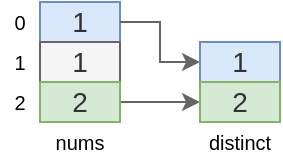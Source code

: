 <mxfile version="26.0.9" pages="5">
  <diagram name="1_1" id="raGk_D8FTLXwgUmbc4jt">
    <mxGraphModel dx="318" dy="492" grid="1" gridSize="10" guides="1" tooltips="1" connect="1" arrows="1" fold="1" page="1" pageScale="1" pageWidth="220" pageHeight="160" math="0" shadow="0">
      <root>
        <mxCell id="0" />
        <mxCell id="1" parent="0" />
        <mxCell id="9O1mxxfFyx1soMVcyxZJ-12" value="nums" style="text;html=1;align=center;verticalAlign=middle;whiteSpace=wrap;rounded=0;fontSize=10;" parent="1" vertex="1">
          <mxGeometry x="60" y="100" width="40" height="20" as="geometry" />
        </mxCell>
        <mxCell id="9O1mxxfFyx1soMVcyxZJ-17" value="1" style="text;html=1;align=center;verticalAlign=middle;whiteSpace=wrap;rounded=0;fillColor=#dae8fc;strokeColor=#6c8ebf;fontSize=14;fontColor=#333333;" parent="1" vertex="1">
          <mxGeometry x="60" y="40" width="40" height="20" as="geometry" />
        </mxCell>
        <mxCell id="U2DqZoEg6OzWdNZ3DN0K-9" style="edgeStyle=orthogonalEdgeStyle;rounded=0;orthogonalLoop=1;jettySize=auto;html=1;exitX=1;exitY=0.5;exitDx=0;exitDy=0;entryX=0;entryY=0.5;entryDx=0;entryDy=0;fillColor=#f5f5f5;strokeColor=#666666;" edge="1" parent="1" source="9O1mxxfFyx1soMVcyxZJ-17" target="U2DqZoEg6OzWdNZ3DN0K-3">
          <mxGeometry relative="1" as="geometry" />
        </mxCell>
        <mxCell id="U8iKYlKsDPHqWJgURIjQ-1" value="1" style="text;html=1;align=center;verticalAlign=middle;whiteSpace=wrap;rounded=0;fillColor=#f5f5f5;strokeColor=#666666;fontSize=14;fontColor=#333333;" vertex="1" parent="1">
          <mxGeometry x="60" y="60" width="40" height="20" as="geometry" />
        </mxCell>
        <mxCell id="U2DqZoEg6OzWdNZ3DN0K-10" style="edgeStyle=orthogonalEdgeStyle;rounded=0;orthogonalLoop=1;jettySize=auto;html=1;exitX=1;exitY=0.5;exitDx=0;exitDy=0;entryX=0;entryY=0.5;entryDx=0;entryDy=0;fillColor=#f5f5f5;strokeColor=#666666;" edge="1" parent="1" source="U8iKYlKsDPHqWJgURIjQ-2" target="U2DqZoEg6OzWdNZ3DN0K-4">
          <mxGeometry relative="1" as="geometry" />
        </mxCell>
        <mxCell id="U8iKYlKsDPHqWJgURIjQ-2" value="2" style="text;html=1;align=center;verticalAlign=middle;whiteSpace=wrap;rounded=0;fillColor=#d5e8d4;strokeColor=#82b366;fontSize=14;fontColor=#333333;" vertex="1" parent="1">
          <mxGeometry x="60" y="80" width="40" height="20" as="geometry" />
        </mxCell>
        <mxCell id="U8iKYlKsDPHqWJgURIjQ-8" value="0" style="text;html=1;align=center;verticalAlign=middle;whiteSpace=wrap;rounded=0;fontSize=10;" vertex="1" parent="1">
          <mxGeometry x="40" y="40" width="20" height="20" as="geometry" />
        </mxCell>
        <mxCell id="U8iKYlKsDPHqWJgURIjQ-9" value="1" style="text;html=1;align=center;verticalAlign=middle;whiteSpace=wrap;rounded=0;fontSize=10;" vertex="1" parent="1">
          <mxGeometry x="40" y="60" width="20" height="20" as="geometry" />
        </mxCell>
        <mxCell id="U8iKYlKsDPHqWJgURIjQ-10" value="2" style="text;html=1;align=center;verticalAlign=middle;whiteSpace=wrap;rounded=0;fontSize=10;" vertex="1" parent="1">
          <mxGeometry x="40" y="80" width="20" height="20" as="geometry" />
        </mxCell>
        <mxCell id="U2DqZoEg6OzWdNZ3DN0K-1" value="distinct" style="text;html=1;align=center;verticalAlign=middle;whiteSpace=wrap;rounded=0;fontSize=10;" vertex="1" parent="1">
          <mxGeometry x="140" y="100" width="40" height="20" as="geometry" />
        </mxCell>
        <mxCell id="U2DqZoEg6OzWdNZ3DN0K-3" value="1" style="text;html=1;align=center;verticalAlign=middle;whiteSpace=wrap;rounded=0;fillColor=#dae8fc;strokeColor=#6c8ebf;fontSize=14;fontColor=#333333;" vertex="1" parent="1">
          <mxGeometry x="140" y="60" width="40" height="20" as="geometry" />
        </mxCell>
        <mxCell id="U2DqZoEg6OzWdNZ3DN0K-4" value="2" style="text;html=1;align=center;verticalAlign=middle;whiteSpace=wrap;rounded=0;fillColor=#d5e8d4;strokeColor=#82b366;fontSize=14;fontColor=#333333;" vertex="1" parent="1">
          <mxGeometry x="140" y="80" width="40" height="20" as="geometry" />
        </mxCell>
      </root>
    </mxGraphModel>
  </diagram>
  <diagram name="1_2" id="F_DiLJXj3m44FTgUOlJh">
    <mxGraphModel dx="378" dy="586" grid="1" gridSize="10" guides="1" tooltips="1" connect="1" arrows="1" fold="1" page="1" pageScale="1" pageWidth="220" pageHeight="160" math="0" shadow="0">
      <root>
        <mxCell id="Ru-054mqJp9luutXKEK4-0" />
        <mxCell id="Ru-054mqJp9luutXKEK4-1" parent="Ru-054mqJp9luutXKEK4-0" />
        <mxCell id="Ru-054mqJp9luutXKEK4-2" value="nums" style="text;html=1;align=center;verticalAlign=middle;whiteSpace=wrap;rounded=0;fontSize=10;" vertex="1" parent="Ru-054mqJp9luutXKEK4-1">
          <mxGeometry x="140" y="100" width="40" height="20" as="geometry" />
        </mxCell>
        <mxCell id="Ru-054mqJp9luutXKEK4-3" value="1" style="text;html=1;align=center;verticalAlign=middle;whiteSpace=wrap;rounded=0;fillColor=#dae8fc;strokeColor=#6c8ebf;fontSize=14;fontColor=#333333;" vertex="1" parent="Ru-054mqJp9luutXKEK4-1">
          <mxGeometry x="140" y="40" width="40" height="20" as="geometry" />
        </mxCell>
        <mxCell id="Ru-054mqJp9luutXKEK4-5" value="2" style="text;html=1;align=center;verticalAlign=middle;whiteSpace=wrap;rounded=0;fillColor=#d5e8d4;strokeColor=#82b366;fontSize=14;fontColor=#333333;" vertex="1" parent="Ru-054mqJp9luutXKEK4-1">
          <mxGeometry x="140" y="60" width="40" height="20" as="geometry" />
        </mxCell>
        <mxCell id="Ru-054mqJp9luutXKEK4-7" value="2" style="text;html=1;align=center;verticalAlign=middle;whiteSpace=wrap;rounded=0;fillColor=#f5f5f5;strokeColor=#666666;fontSize=14;fontColor=#333333;" vertex="1" parent="Ru-054mqJp9luutXKEK4-1">
          <mxGeometry x="140" y="80" width="40" height="20" as="geometry" />
        </mxCell>
        <mxCell id="Ru-054mqJp9luutXKEK4-8" value="0" style="text;html=1;align=center;verticalAlign=middle;whiteSpace=wrap;rounded=0;fontSize=10;" vertex="1" parent="Ru-054mqJp9luutXKEK4-1">
          <mxGeometry x="120" y="40" width="20" height="20" as="geometry" />
        </mxCell>
        <mxCell id="Ru-054mqJp9luutXKEK4-9" value="1" style="text;html=1;align=center;verticalAlign=middle;whiteSpace=wrap;rounded=0;fontSize=10;" vertex="1" parent="Ru-054mqJp9luutXKEK4-1">
          <mxGeometry x="120" y="60" width="20" height="20" as="geometry" />
        </mxCell>
        <mxCell id="Ru-054mqJp9luutXKEK4-10" value="2" style="text;html=1;align=center;verticalAlign=middle;whiteSpace=wrap;rounded=0;fontSize=10;" vertex="1" parent="Ru-054mqJp9luutXKEK4-1">
          <mxGeometry x="120" y="80" width="20" height="20" as="geometry" />
        </mxCell>
        <mxCell id="Ru-054mqJp9luutXKEK4-11" value="distinct" style="text;html=1;align=center;verticalAlign=middle;whiteSpace=wrap;rounded=0;fontSize=10;" vertex="1" parent="Ru-054mqJp9luutXKEK4-1">
          <mxGeometry x="40" y="100" width="40" height="20" as="geometry" />
        </mxCell>
        <mxCell id="ar_ecOw89UwBtmASmxqI-0" style="edgeStyle=orthogonalEdgeStyle;rounded=0;orthogonalLoop=1;jettySize=auto;html=1;exitX=1;exitY=0.5;exitDx=0;exitDy=0;entryX=0;entryY=0.5;entryDx=0;entryDy=0;fillColor=#f5f5f5;strokeColor=#666666;" edge="1" parent="Ru-054mqJp9luutXKEK4-1" source="Ru-054mqJp9luutXKEK4-12" target="Ru-054mqJp9luutXKEK4-3">
          <mxGeometry relative="1" as="geometry" />
        </mxCell>
        <mxCell id="Ru-054mqJp9luutXKEK4-12" value="1" style="text;html=1;align=center;verticalAlign=middle;whiteSpace=wrap;rounded=0;fillColor=#dae8fc;strokeColor=#6c8ebf;fontSize=14;fontColor=#333333;" vertex="1" parent="Ru-054mqJp9luutXKEK4-1">
          <mxGeometry x="40" y="60" width="40" height="20" as="geometry" />
        </mxCell>
        <mxCell id="ar_ecOw89UwBtmASmxqI-1" style="edgeStyle=orthogonalEdgeStyle;rounded=0;orthogonalLoop=1;jettySize=auto;html=1;exitX=1;exitY=0.5;exitDx=0;exitDy=0;entryX=0;entryY=0.5;entryDx=0;entryDy=0;fillColor=#f5f5f5;strokeColor=#666666;" edge="1" parent="Ru-054mqJp9luutXKEK4-1" source="Ru-054mqJp9luutXKEK4-13" target="Ru-054mqJp9luutXKEK4-5">
          <mxGeometry relative="1" as="geometry">
            <Array as="points">
              <mxPoint x="120" y="90" />
              <mxPoint x="120" y="70" />
            </Array>
          </mxGeometry>
        </mxCell>
        <mxCell id="Ru-054mqJp9luutXKEK4-13" value="2" style="text;html=1;align=center;verticalAlign=middle;whiteSpace=wrap;rounded=0;fillColor=#d5e8d4;strokeColor=#82b366;fontSize=14;fontColor=#333333;" vertex="1" parent="Ru-054mqJp9luutXKEK4-1">
          <mxGeometry x="40" y="80" width="40" height="20" as="geometry" />
        </mxCell>
      </root>
    </mxGraphModel>
  </diagram>
  <diagram name="2_1" id="dBrec55Gv8xQNl8w6fJL">
    <mxGraphModel dx="479" dy="602" grid="1" gridSize="10" guides="1" tooltips="1" connect="1" arrows="1" fold="1" page="1" pageScale="1" pageWidth="300" pageHeight="180" math="0" shadow="0">
      <root>
        <mxCell id="Zsnaos3-nTfwneWZ6p7I-0" />
        <mxCell id="Zsnaos3-nTfwneWZ6p7I-1" parent="Zsnaos3-nTfwneWZ6p7I-0" />
        <mxCell id="-kUaC_Pvek_3Fj-TUdSX-2" style="edgeStyle=orthogonalEdgeStyle;rounded=0;orthogonalLoop=1;jettySize=auto;html=1;exitX=0.5;exitY=0;exitDx=0;exitDy=0;entryX=0;entryY=0.5;entryDx=0;entryDy=0;fillColor=#f5f5f5;strokeColor=#666666;" edge="1" parent="Zsnaos3-nTfwneWZ6p7I-1" source="Zsnaos3-nTfwneWZ6p7I-10" target="Zsnaos3-nTfwneWZ6p7I-4">
          <mxGeometry relative="1" as="geometry" />
        </mxCell>
        <mxCell id="Zsnaos3-nTfwneWZ6p7I-2" value="nums" style="text;html=1;align=center;verticalAlign=middle;whiteSpace=wrap;rounded=0;fontSize=10;" vertex="1" parent="Zsnaos3-nTfwneWZ6p7I-1">
          <mxGeometry x="200" y="120" width="40" height="20" as="geometry" />
        </mxCell>
        <mxCell id="Zsnaos3-nTfwneWZ6p7I-3" value="1" style="text;html=1;align=center;verticalAlign=middle;whiteSpace=wrap;rounded=0;fillColor=#d5e8d4;strokeColor=#82b366;fontSize=14;fontColor=#333333;" vertex="1" parent="Zsnaos3-nTfwneWZ6p7I-1">
          <mxGeometry x="200" y="60" width="40" height="20" as="geometry" />
        </mxCell>
        <mxCell id="Mcml537mHAAAvBj1suol-3" value="&lt;font style=&quot;font-size: 10px;&quot;&gt;==,&lt;/font&gt;&lt;div&gt;&lt;font style=&quot;font-size: 10px;&quot;&gt;skip&lt;/font&gt;&lt;/div&gt;" style="edgeStyle=orthogonalEdgeStyle;rounded=0;orthogonalLoop=1;jettySize=auto;html=1;exitX=1;exitY=0.5;exitDx=0;exitDy=0;entryX=1;entryY=0.5;entryDx=0;entryDy=0;fillColor=#dae8fc;strokeColor=#6c8ebf;" edge="1" parent="Zsnaos3-nTfwneWZ6p7I-1" source="Zsnaos3-nTfwneWZ6p7I-4" target="Zsnaos3-nTfwneWZ6p7I-3">
          <mxGeometry relative="1" as="geometry">
            <Array as="points">
              <mxPoint x="260" y="90" />
              <mxPoint x="260" y="70" />
            </Array>
          </mxGeometry>
        </mxCell>
        <mxCell id="Zsnaos3-nTfwneWZ6p7I-4" value="1" style="text;html=1;align=center;verticalAlign=middle;whiteSpace=wrap;rounded=0;fillColor=#dae8fc;strokeColor=#6c8ebf;fontSize=14;fontColor=#333333;" vertex="1" parent="Zsnaos3-nTfwneWZ6p7I-1">
          <mxGeometry x="200" y="80" width="40" height="20" as="geometry" />
        </mxCell>
        <mxCell id="Zsnaos3-nTfwneWZ6p7I-5" value="2" style="text;html=1;align=center;verticalAlign=middle;whiteSpace=wrap;rounded=0;fillColor=#f5f5f5;strokeColor=#666666;fontSize=14;fontColor=#333333;" vertex="1" parent="Zsnaos3-nTfwneWZ6p7I-1">
          <mxGeometry x="200" y="100" width="40" height="20" as="geometry" />
        </mxCell>
        <mxCell id="Zsnaos3-nTfwneWZ6p7I-6" value="0" style="text;html=1;align=center;verticalAlign=middle;whiteSpace=wrap;rounded=0;fontSize=10;" vertex="1" parent="Zsnaos3-nTfwneWZ6p7I-1">
          <mxGeometry x="180" y="60" width="20" height="20" as="geometry" />
        </mxCell>
        <mxCell id="Zsnaos3-nTfwneWZ6p7I-7" value="1" style="text;html=1;align=center;verticalAlign=middle;whiteSpace=wrap;rounded=0;fontSize=10;" vertex="1" parent="Zsnaos3-nTfwneWZ6p7I-1">
          <mxGeometry x="180" y="80" width="20" height="20" as="geometry" />
        </mxCell>
        <mxCell id="Zsnaos3-nTfwneWZ6p7I-8" value="2" style="text;html=1;align=center;verticalAlign=middle;whiteSpace=wrap;rounded=0;fontSize=10;" vertex="1" parent="Zsnaos3-nTfwneWZ6p7I-1">
          <mxGeometry x="180" y="100" width="20" height="20" as="geometry" />
        </mxCell>
        <mxCell id="Zsnaos3-nTfwneWZ6p7I-9" value="1" style="text;html=1;align=center;verticalAlign=middle;whiteSpace=wrap;rounded=0;fillColor=#f5f5f5;strokeColor=#666666;fontSize=14;fontColor=#333333;" vertex="1" parent="Zsnaos3-nTfwneWZ6p7I-1">
          <mxGeometry x="40" y="60" width="40" height="40" as="geometry" />
        </mxCell>
        <mxCell id="Zsnaos3-nTfwneWZ6p7I-10" value="1" style="text;html=1;align=center;verticalAlign=middle;whiteSpace=wrap;rounded=0;fillColor=#f5f5f5;strokeColor=#666666;fontSize=14;fontColor=#333333;" vertex="1" parent="Zsnaos3-nTfwneWZ6p7I-1">
          <mxGeometry x="120" y="60" width="40" height="40" as="geometry" />
        </mxCell>
        <mxCell id="Zsnaos3-nTfwneWZ6p7I-11" value="start" style="text;html=1;align=center;verticalAlign=middle;whiteSpace=wrap;rounded=0;fontSize=10;" vertex="1" parent="Zsnaos3-nTfwneWZ6p7I-1">
          <mxGeometry x="40" y="100" width="40" height="20" as="geometry" />
        </mxCell>
        <mxCell id="Zsnaos3-nTfwneWZ6p7I-12" value="end" style="text;html=1;align=center;verticalAlign=middle;whiteSpace=wrap;rounded=0;fontSize=10;" vertex="1" parent="Zsnaos3-nTfwneWZ6p7I-1">
          <mxGeometry x="120" y="100" width="40" height="20" as="geometry" />
        </mxCell>
      </root>
    </mxGraphModel>
  </diagram>
  <diagram name="2_2" id="5xuRvsxdssXQhwJCwyf7">
    <mxGraphModel dx="402" dy="506" grid="1" gridSize="10" guides="1" tooltips="1" connect="1" arrows="1" fold="1" page="1" pageScale="1" pageWidth="300" pageHeight="180" math="0" shadow="0">
      <root>
        <mxCell id="irbx7j6bEJsAHRpfBaL--0" />
        <mxCell id="irbx7j6bEJsAHRpfBaL--1" parent="irbx7j6bEJsAHRpfBaL--0" />
        <mxCell id="irbx7j6bEJsAHRpfBaL--2" style="edgeStyle=orthogonalEdgeStyle;rounded=0;orthogonalLoop=1;jettySize=auto;html=1;exitX=0.5;exitY=0;exitDx=0;exitDy=0;entryX=1;entryY=0.5;entryDx=0;entryDy=0;fillColor=#ffe6cc;strokeColor=#d79b00;" edge="1" parent="irbx7j6bEJsAHRpfBaL--1" source="irbx7j6bEJsAHRpfBaL--12" target="irbx7j6bEJsAHRpfBaL--10">
          <mxGeometry relative="1" as="geometry">
            <Array as="points">
              <mxPoint x="140" y="40" />
              <mxPoint x="180" y="40" />
              <mxPoint x="180" y="110" />
            </Array>
          </mxGeometry>
        </mxCell>
        <mxCell id="irbx7j6bEJsAHRpfBaL--3" value="nums" style="text;html=1;align=center;verticalAlign=middle;whiteSpace=wrap;rounded=0;fontSize=10;" vertex="1" parent="irbx7j6bEJsAHRpfBaL--1">
          <mxGeometry x="200" y="120" width="40" height="20" as="geometry" />
        </mxCell>
        <mxCell id="irbx7j6bEJsAHRpfBaL--4" value="1" style="text;html=1;align=center;verticalAlign=middle;whiteSpace=wrap;rounded=0;fillColor=#f5f5f5;strokeColor=#666666;fontSize=14;fontColor=#333333;" vertex="1" parent="irbx7j6bEJsAHRpfBaL--1">
          <mxGeometry x="200" y="60" width="40" height="20" as="geometry" />
        </mxCell>
        <mxCell id="irbx7j6bEJsAHRpfBaL--5" value="&lt;font style=&quot;font-size: 10px;&quot;&gt;!=,&lt;/font&gt;&lt;div&gt;&lt;font style=&quot;font-size: 10px;&quot;&gt;assign&lt;/font&gt;&lt;/div&gt;" style="edgeStyle=orthogonalEdgeStyle;rounded=0;orthogonalLoop=1;jettySize=auto;html=1;exitX=1;exitY=0.5;exitDx=0;exitDy=0;entryX=1;entryY=0.5;entryDx=0;entryDy=0;fillColor=#dae8fc;strokeColor=#6c8ebf;" edge="1" parent="irbx7j6bEJsAHRpfBaL--1" source="irbx7j6bEJsAHRpfBaL--7" target="irbx7j6bEJsAHRpfBaL--6">
          <mxGeometry x="-0.333" relative="1" as="geometry">
            <Array as="points">
              <mxPoint x="260" y="110" />
              <mxPoint x="260" y="90" />
            </Array>
            <mxPoint as="offset" />
          </mxGeometry>
        </mxCell>
        <mxCell id="irbx7j6bEJsAHRpfBaL--6" value="1" style="text;html=1;align=center;verticalAlign=middle;whiteSpace=wrap;rounded=0;fillColor=#d5e8d4;strokeColor=#82b366;fontSize=14;fontColor=#333333;" vertex="1" parent="irbx7j6bEJsAHRpfBaL--1">
          <mxGeometry x="200" y="80" width="40" height="20" as="geometry" />
        </mxCell>
        <mxCell id="irbx7j6bEJsAHRpfBaL--7" value="2" style="text;html=1;align=center;verticalAlign=middle;whiteSpace=wrap;rounded=0;fillColor=#dae8fc;strokeColor=#6c8ebf;fontSize=14;fontColor=#333333;" vertex="1" parent="irbx7j6bEJsAHRpfBaL--1">
          <mxGeometry x="200" y="100" width="40" height="20" as="geometry" />
        </mxCell>
        <mxCell id="irbx7j6bEJsAHRpfBaL--8" value="0" style="text;html=1;align=center;verticalAlign=middle;whiteSpace=wrap;rounded=0;fontSize=10;" vertex="1" parent="irbx7j6bEJsAHRpfBaL--1">
          <mxGeometry x="180" y="60" width="20" height="20" as="geometry" />
        </mxCell>
        <mxCell id="irbx7j6bEJsAHRpfBaL--9" value="1" style="text;html=1;align=center;verticalAlign=middle;whiteSpace=wrap;rounded=0;fontSize=10;" vertex="1" parent="irbx7j6bEJsAHRpfBaL--1">
          <mxGeometry x="180" y="80" width="20" height="20" as="geometry" />
        </mxCell>
        <mxCell id="irbx7j6bEJsAHRpfBaL--10" value="2" style="text;html=1;align=center;verticalAlign=middle;whiteSpace=wrap;rounded=0;fontSize=10;" vertex="1" parent="irbx7j6bEJsAHRpfBaL--1">
          <mxGeometry x="180" y="100" width="20" height="20" as="geometry" />
        </mxCell>
        <mxCell id="irbx7j6bEJsAHRpfBaL--11" value="1" style="text;html=1;align=center;verticalAlign=middle;whiteSpace=wrap;rounded=0;fillColor=#f5f5f5;strokeColor=#666666;fontSize=14;fontColor=#333333;" vertex="1" parent="irbx7j6bEJsAHRpfBaL--1">
          <mxGeometry x="40" y="60" width="40" height="40" as="geometry" />
        </mxCell>
        <mxCell id="irbx7j6bEJsAHRpfBaL--12" value="2" style="text;html=1;align=center;verticalAlign=middle;whiteSpace=wrap;rounded=0;fillColor=#ffe6cc;strokeColor=#d79b00;fontSize=14;fontColor=#333333;" vertex="1" parent="irbx7j6bEJsAHRpfBaL--1">
          <mxGeometry x="120" y="60" width="40" height="40" as="geometry" />
        </mxCell>
        <mxCell id="irbx7j6bEJsAHRpfBaL--13" value="start" style="text;html=1;align=center;verticalAlign=middle;whiteSpace=wrap;rounded=0;fontSize=10;" vertex="1" parent="irbx7j6bEJsAHRpfBaL--1">
          <mxGeometry x="40" y="100" width="40" height="20" as="geometry" />
        </mxCell>
        <mxCell id="irbx7j6bEJsAHRpfBaL--14" value="end" style="text;html=1;align=center;verticalAlign=middle;whiteSpace=wrap;rounded=0;fontSize=10;" vertex="1" parent="irbx7j6bEJsAHRpfBaL--1">
          <mxGeometry x="120" y="100" width="40" height="20" as="geometry" />
        </mxCell>
      </root>
    </mxGraphModel>
  </diagram>
  <diagram name="2_3" id="hdSoXS_6D1z24NGs53T5">
    <mxGraphModel dx="402" dy="506" grid="1" gridSize="10" guides="1" tooltips="1" connect="1" arrows="1" fold="1" page="1" pageScale="1" pageWidth="300" pageHeight="200" math="0" shadow="0">
      <root>
        <mxCell id="6HXCkasHdaXQIcoaZZ70-0" />
        <mxCell id="6HXCkasHdaXQIcoaZZ70-1" parent="6HXCkasHdaXQIcoaZZ70-0" />
        <mxCell id="6HXCkasHdaXQIcoaZZ70-2" style="edgeStyle=orthogonalEdgeStyle;rounded=0;orthogonalLoop=1;jettySize=auto;html=1;exitX=0.5;exitY=0;exitDx=0;exitDy=0;entryX=0;entryY=0.5;entryDx=0;entryDy=0;fillColor=#f5f5f5;strokeColor=#666666;" edge="1" parent="6HXCkasHdaXQIcoaZZ70-1" source="6HXCkasHdaXQIcoaZZ70-11" target="6HXCkasHdaXQIcoaZZ70-6">
          <mxGeometry relative="1" as="geometry">
            <Array as="points">
              <mxPoint x="60" y="39.97" />
              <mxPoint x="180" y="39.97" />
              <mxPoint x="180" y="109.97" />
            </Array>
          </mxGeometry>
        </mxCell>
        <mxCell id="6HXCkasHdaXQIcoaZZ70-3" value="nums" style="text;html=1;align=center;verticalAlign=middle;whiteSpace=wrap;rounded=0;fontSize=10;" vertex="1" parent="6HXCkasHdaXQIcoaZZ70-1">
          <mxGeometry x="200" y="139.97" width="40" height="20" as="geometry" />
        </mxCell>
        <mxCell id="6HXCkasHdaXQIcoaZZ70-4" value="1" style="text;html=1;align=center;verticalAlign=middle;whiteSpace=wrap;rounded=0;fillColor=#f5f5f5;strokeColor=#666666;fontSize=14;fontColor=#333333;" vertex="1" parent="6HXCkasHdaXQIcoaZZ70-1">
          <mxGeometry x="200" y="79.97" width="40" height="20" as="geometry" />
        </mxCell>
        <mxCell id="6HXCkasHdaXQIcoaZZ70-5" value="" style="edgeStyle=orthogonalEdgeStyle;rounded=0;orthogonalLoop=1;jettySize=auto;html=1;exitX=1;exitY=0.5;exitDx=0;exitDy=0;entryX=1;entryY=0.5;entryDx=0;entryDy=0;fillColor=#dae8fc;strokeColor=#6c8ebf;" edge="1" parent="6HXCkasHdaXQIcoaZZ70-1" source="6HXCkasHdaXQIcoaZZ70-7" target="6HXCkasHdaXQIcoaZZ70-6">
          <mxGeometry x="-0.333" relative="1" as="geometry">
            <Array as="points">
              <mxPoint x="260" y="129.97" />
              <mxPoint x="260" y="109.97" />
            </Array>
            <mxPoint as="offset" />
          </mxGeometry>
        </mxCell>
        <mxCell id="6HXCkasHdaXQIcoaZZ70-6" value="2" style="text;html=1;align=center;verticalAlign=middle;whiteSpace=wrap;rounded=0;fillColor=#dae8fc;strokeColor=#6c8ebf;fontSize=14;fontColor=#333333;" vertex="1" parent="6HXCkasHdaXQIcoaZZ70-1">
          <mxGeometry x="200" y="99.97" width="40" height="20" as="geometry" />
        </mxCell>
        <mxCell id="6HXCkasHdaXQIcoaZZ70-7" value="2" style="text;html=1;align=center;verticalAlign=middle;whiteSpace=wrap;rounded=0;fillColor=#dae8fc;strokeColor=#6c8ebf;fontSize=14;fontColor=#333333;" vertex="1" parent="6HXCkasHdaXQIcoaZZ70-1">
          <mxGeometry x="200" y="119.97" width="40" height="20" as="geometry" />
        </mxCell>
        <mxCell id="6HXCkasHdaXQIcoaZZ70-8" value="0" style="text;html=1;align=center;verticalAlign=middle;whiteSpace=wrap;rounded=0;fontSize=10;" vertex="1" parent="6HXCkasHdaXQIcoaZZ70-1">
          <mxGeometry x="180" y="79.97" width="20" height="20" as="geometry" />
        </mxCell>
        <mxCell id="6HXCkasHdaXQIcoaZZ70-9" value="1" style="text;html=1;align=center;verticalAlign=middle;whiteSpace=wrap;rounded=0;fontSize=10;" vertex="1" parent="6HXCkasHdaXQIcoaZZ70-1">
          <mxGeometry x="180" y="99.97" width="20" height="20" as="geometry" />
        </mxCell>
        <mxCell id="6HXCkasHdaXQIcoaZZ70-10" value="2" style="text;html=1;align=center;verticalAlign=middle;whiteSpace=wrap;rounded=0;fontSize=10;" vertex="1" parent="6HXCkasHdaXQIcoaZZ70-1">
          <mxGeometry x="180" y="119.97" width="20" height="20" as="geometry" />
        </mxCell>
        <mxCell id="6HXCkasHdaXQIcoaZZ70-11" value="1" style="text;html=1;align=center;verticalAlign=middle;whiteSpace=wrap;rounded=0;fillColor=#f5f5f5;strokeColor=#666666;fontSize=14;fontColor=#333333;" vertex="1" parent="6HXCkasHdaXQIcoaZZ70-1">
          <mxGeometry x="40" y="79.97" width="40" height="40" as="geometry" />
        </mxCell>
        <mxCell id="Kxv4m4Eail4VfWVnlfeV-0" style="edgeStyle=orthogonalEdgeStyle;rounded=0;orthogonalLoop=1;jettySize=auto;html=1;exitX=0.5;exitY=0;exitDx=0;exitDy=0;entryX=0;entryY=0.5;entryDx=0;entryDy=0;fillColor=#f5f5f5;strokeColor=#666666;" edge="1" parent="6HXCkasHdaXQIcoaZZ70-1" source="6HXCkasHdaXQIcoaZZ70-12" target="6HXCkasHdaXQIcoaZZ70-7">
          <mxGeometry relative="1" as="geometry">
            <Array as="points">
              <mxPoint x="140" y="59.97" />
              <mxPoint x="170" y="59.97" />
              <mxPoint x="170" y="129.97" />
            </Array>
          </mxGeometry>
        </mxCell>
        <mxCell id="6HXCkasHdaXQIcoaZZ70-12" value="2" style="text;html=1;align=center;verticalAlign=middle;whiteSpace=wrap;rounded=0;fillColor=#f5f5f5;strokeColor=#666666;fontSize=14;fontColor=#333333;" vertex="1" parent="6HXCkasHdaXQIcoaZZ70-1">
          <mxGeometry x="120" y="79.97" width="40" height="40" as="geometry" />
        </mxCell>
        <mxCell id="6HXCkasHdaXQIcoaZZ70-13" value="start" style="text;html=1;align=center;verticalAlign=middle;whiteSpace=wrap;rounded=0;fontSize=10;" vertex="1" parent="6HXCkasHdaXQIcoaZZ70-1">
          <mxGeometry x="40" y="119.97" width="40" height="20" as="geometry" />
        </mxCell>
        <mxCell id="6HXCkasHdaXQIcoaZZ70-14" value="end" style="text;html=1;align=center;verticalAlign=middle;whiteSpace=wrap;rounded=0;fontSize=10;" vertex="1" parent="6HXCkasHdaXQIcoaZZ70-1">
          <mxGeometry x="120" y="119.97" width="40" height="20" as="geometry" />
        </mxCell>
      </root>
    </mxGraphModel>
  </diagram>
</mxfile>
